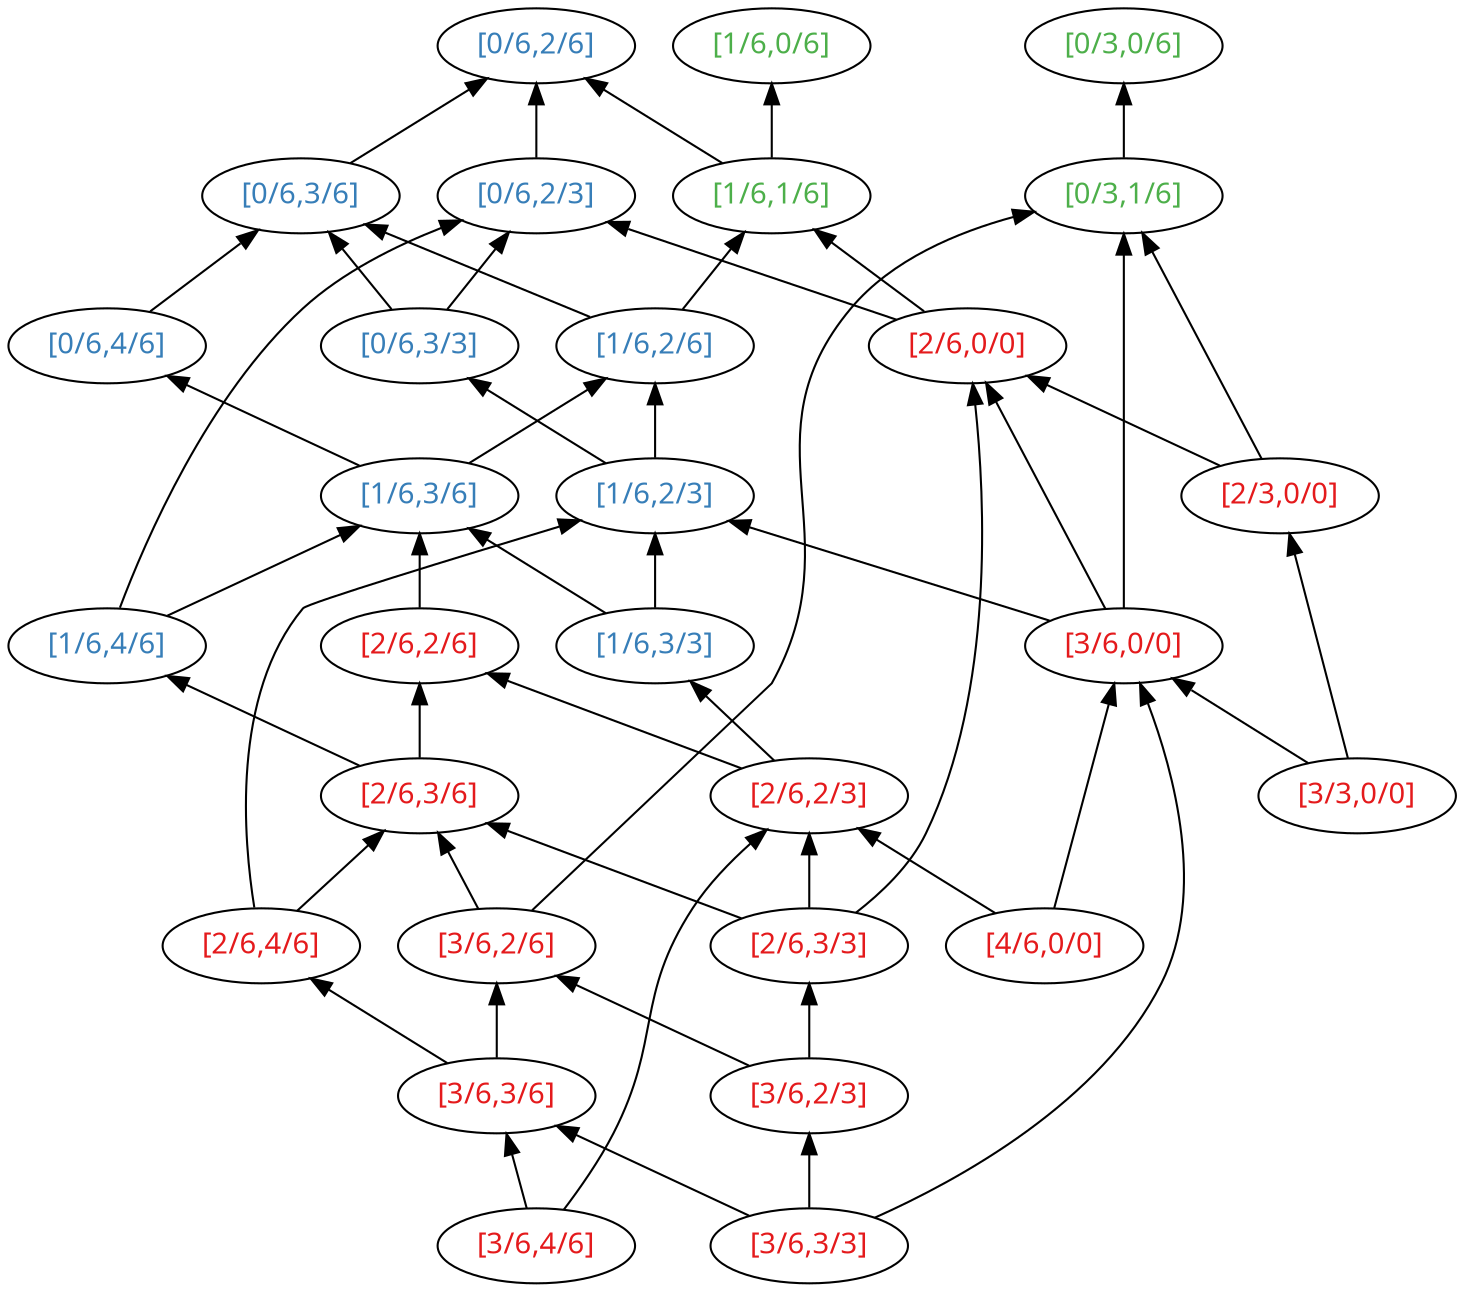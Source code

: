 strict digraph hasseD2 {
  rankdir=BT;
  node [colorscheme=set14, fontname="Helvetica:bold"];
  { rank=same;
    "[3/6,4/6]" [fontcolor=1];
    "[3/6,3/3]" [fontcolor=1];
  }
  { rank=same;
    "[3/6,3/6]" [fontcolor=1];
    "[3/6,2/3]" [fontcolor=1];
  }
  { rank=same;
    "[4/6,0/0]" [fontcolor=1];
    "[3/6,2/6]" [fontcolor=1];
    "[2/6,4/6]" [fontcolor=1];
    "[2/6,3/3]" [fontcolor=1];
  }
  { rank=same;
    "[3/3,0/0]" [fontcolor=1];
    "[2/6,3/6]" [fontcolor=1];
    "[2/6,2/3]" [fontcolor=1];
  }
  { rank=same;
    "[3/6,0/0]" [fontcolor=1];
    "[2/6,2/6]" [fontcolor=1];
    "[1/6,4/6]" [fontcolor=2];
    "[1/6,3/3]" [fontcolor=2];
  }
  { rank=same;
    "[2/3,0/0]" [fontcolor=1];
    "[1/6,3/6]" [fontcolor=2];
    "[1/6,2/3]" [fontcolor=2];
  }
  { rank=same;
    "[2/6,0/0]" [fontcolor=1];
    "[1/6,2/6]" [fontcolor=2];
    "[0/6,4/6]" [fontcolor=2];
    "[0/6,3/3]" [fontcolor=2];
  }
  { rank=same;
    "[1/6,1/6]" [fontcolor=3];
    "[0/6,3/6]" [fontcolor=2];
    "[0/6,2/3]" [fontcolor=2];
    "[0/3,1/6]" [fontcolor=3];
  }
  { rank=same;
    "[1/6,0/6]" [fontcolor=3];
    "[0/6,2/6]" [fontcolor=2];
    "[0/3,0/6]" [fontcolor=3];
  }
  "[4/6,0/0]" -> "[3/6,0/0]";
  "[4/6,0/0]" -> "[2/6,2/3]";
  "[3/6,4/6]" -> "[3/6,3/6]";
  "[3/6,4/6]" -> "[2/6,2/3]";
  "[3/6,3/3]" -> "[3/6,3/6]";
  "[3/6,3/3]" -> "[3/6,2/3]";
  "[3/6,3/3]" -> "[3/6,0/0]";
  "[3/6,3/6]" -> "[3/6,2/6]";
  "[3/6,3/6]" -> "[2/6,4/6]";
  "[3/6,2/3]" -> "[3/6,2/6]";
  "[3/6,2/3]" -> "[2/6,3/3]";
  "[3/6,2/6]" -> "[2/6,3/6]";
  "[3/6,2/6]" -> "[0/3,1/6]";
  "[3/3,0/0]" -> "[3/6,0/0]";
  "[3/3,0/0]" -> "[2/3,0/0]";
  "[3/6,0/0]" -> "[2/6,0/0]";
  "[3/6,0/0]" -> "[1/6,2/3]";
  "[3/6,0/0]" -> "[0/3,1/6]";
  "[2/6,4/6]" -> "[2/6,3/6]";
  "[2/6,4/6]" -> "[1/6,2/3]";
  "[2/6,3/3]" -> "[2/6,3/6]";
  "[2/6,3/3]" -> "[2/6,2/3]";
  "[2/6,3/3]" -> "[2/6,0/0]";
  "[2/6,3/6]" -> "[2/6,2/6]";
  "[2/6,3/6]" -> "[1/6,4/6]";
  "[2/6,2/3]" -> "[2/6,2/6]";
  "[2/6,2/3]" -> "[1/6,3/3]";
  "[2/6,2/6]" -> "[1/6,3/6]";
  "[2/3,0/0]" -> "[2/6,0/0]";
  "[2/3,0/0]" -> "[0/3,1/6]";
  "[2/6,0/0]" -> "[1/6,1/6]";
  "[2/6,0/0]" -> "[0/6,2/3]";
  "[1/6,4/6]" -> "[1/6,3/6]";
  "[1/6,4/6]" -> "[0/6,2/3]";
  "[1/6,3/3]" -> "[1/6,3/6]";
  "[1/6,3/3]" -> "[1/6,2/3]";
  "[1/6,3/6]" -> "[1/6,2/6]";
  "[1/6,3/6]" -> "[0/6,4/6]";
  "[1/6,2/3]" -> "[1/6,2/6]";
  "[1/6,2/3]" -> "[0/6,3/3]";
  "[1/6,2/6]" -> "[1/6,1/6]";
  "[1/6,2/6]" -> "[0/6,3/6]";
  "[1/6,1/6]" -> "[1/6,0/6]";
  "[1/6,1/6]" -> "[0/6,2/6]";
  "[0/6,4/6]" -> "[0/6,3/6]";
  "[0/6,3/3]" -> "[0/6,3/6]";
  "[0/6,3/3]" -> "[0/6,2/3]";
  "[0/6,3/6]" -> "[0/6,2/6]";
  "[0/6,2/3]" -> "[0/6,2/6]";
  "[0/3,1/6]" -> "[0/3,0/6]";
}
